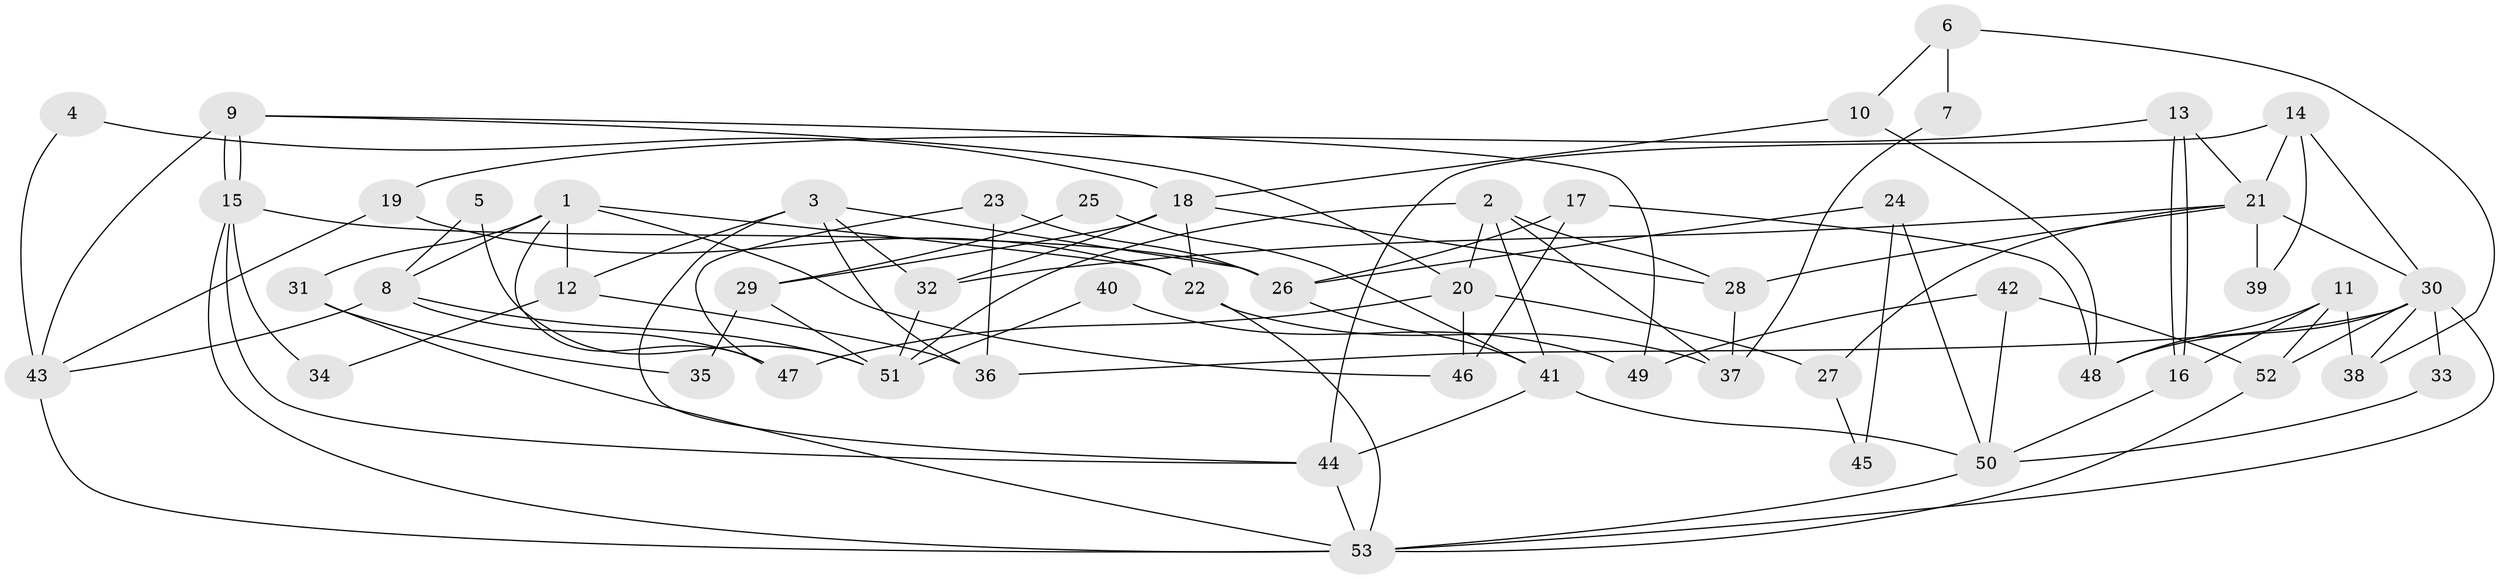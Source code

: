 // Generated by graph-tools (version 1.1) at 2025/50/03/09/25 04:50:11]
// undirected, 53 vertices, 106 edges
graph export_dot {
graph [start="1"]
  node [color=gray90,style=filled];
  1;
  2;
  3;
  4;
  5;
  6;
  7;
  8;
  9;
  10;
  11;
  12;
  13;
  14;
  15;
  16;
  17;
  18;
  19;
  20;
  21;
  22;
  23;
  24;
  25;
  26;
  27;
  28;
  29;
  30;
  31;
  32;
  33;
  34;
  35;
  36;
  37;
  38;
  39;
  40;
  41;
  42;
  43;
  44;
  45;
  46;
  47;
  48;
  49;
  50;
  51;
  52;
  53;
  1 -- 22;
  1 -- 46;
  1 -- 8;
  1 -- 12;
  1 -- 31;
  1 -- 47;
  2 -- 20;
  2 -- 28;
  2 -- 37;
  2 -- 41;
  2 -- 51;
  3 -- 26;
  3 -- 36;
  3 -- 12;
  3 -- 32;
  3 -- 44;
  4 -- 43;
  4 -- 18;
  5 -- 8;
  5 -- 51;
  6 -- 38;
  6 -- 10;
  6 -- 7;
  7 -- 37;
  8 -- 51;
  8 -- 43;
  8 -- 47;
  9 -- 15;
  9 -- 15;
  9 -- 43;
  9 -- 20;
  9 -- 49;
  10 -- 48;
  10 -- 18;
  11 -- 52;
  11 -- 16;
  11 -- 38;
  11 -- 48;
  12 -- 34;
  12 -- 36;
  13 -- 21;
  13 -- 16;
  13 -- 16;
  13 -- 19;
  14 -- 30;
  14 -- 44;
  14 -- 21;
  14 -- 39;
  15 -- 53;
  15 -- 26;
  15 -- 34;
  15 -- 44;
  16 -- 50;
  17 -- 26;
  17 -- 48;
  17 -- 46;
  18 -- 32;
  18 -- 22;
  18 -- 28;
  18 -- 29;
  19 -- 43;
  19 -- 22;
  20 -- 47;
  20 -- 27;
  20 -- 46;
  21 -- 30;
  21 -- 27;
  21 -- 28;
  21 -- 32;
  21 -- 39;
  22 -- 37;
  22 -- 53;
  23 -- 47;
  23 -- 26;
  23 -- 36;
  24 -- 50;
  24 -- 26;
  24 -- 45;
  25 -- 29;
  25 -- 41;
  26 -- 41;
  27 -- 45;
  28 -- 37;
  29 -- 51;
  29 -- 35;
  30 -- 53;
  30 -- 36;
  30 -- 33;
  30 -- 38;
  30 -- 48;
  30 -- 52;
  31 -- 53;
  31 -- 35;
  32 -- 51;
  33 -- 50;
  40 -- 49;
  40 -- 51;
  41 -- 44;
  41 -- 50;
  42 -- 50;
  42 -- 52;
  42 -- 49;
  43 -- 53;
  44 -- 53;
  50 -- 53;
  52 -- 53;
}
